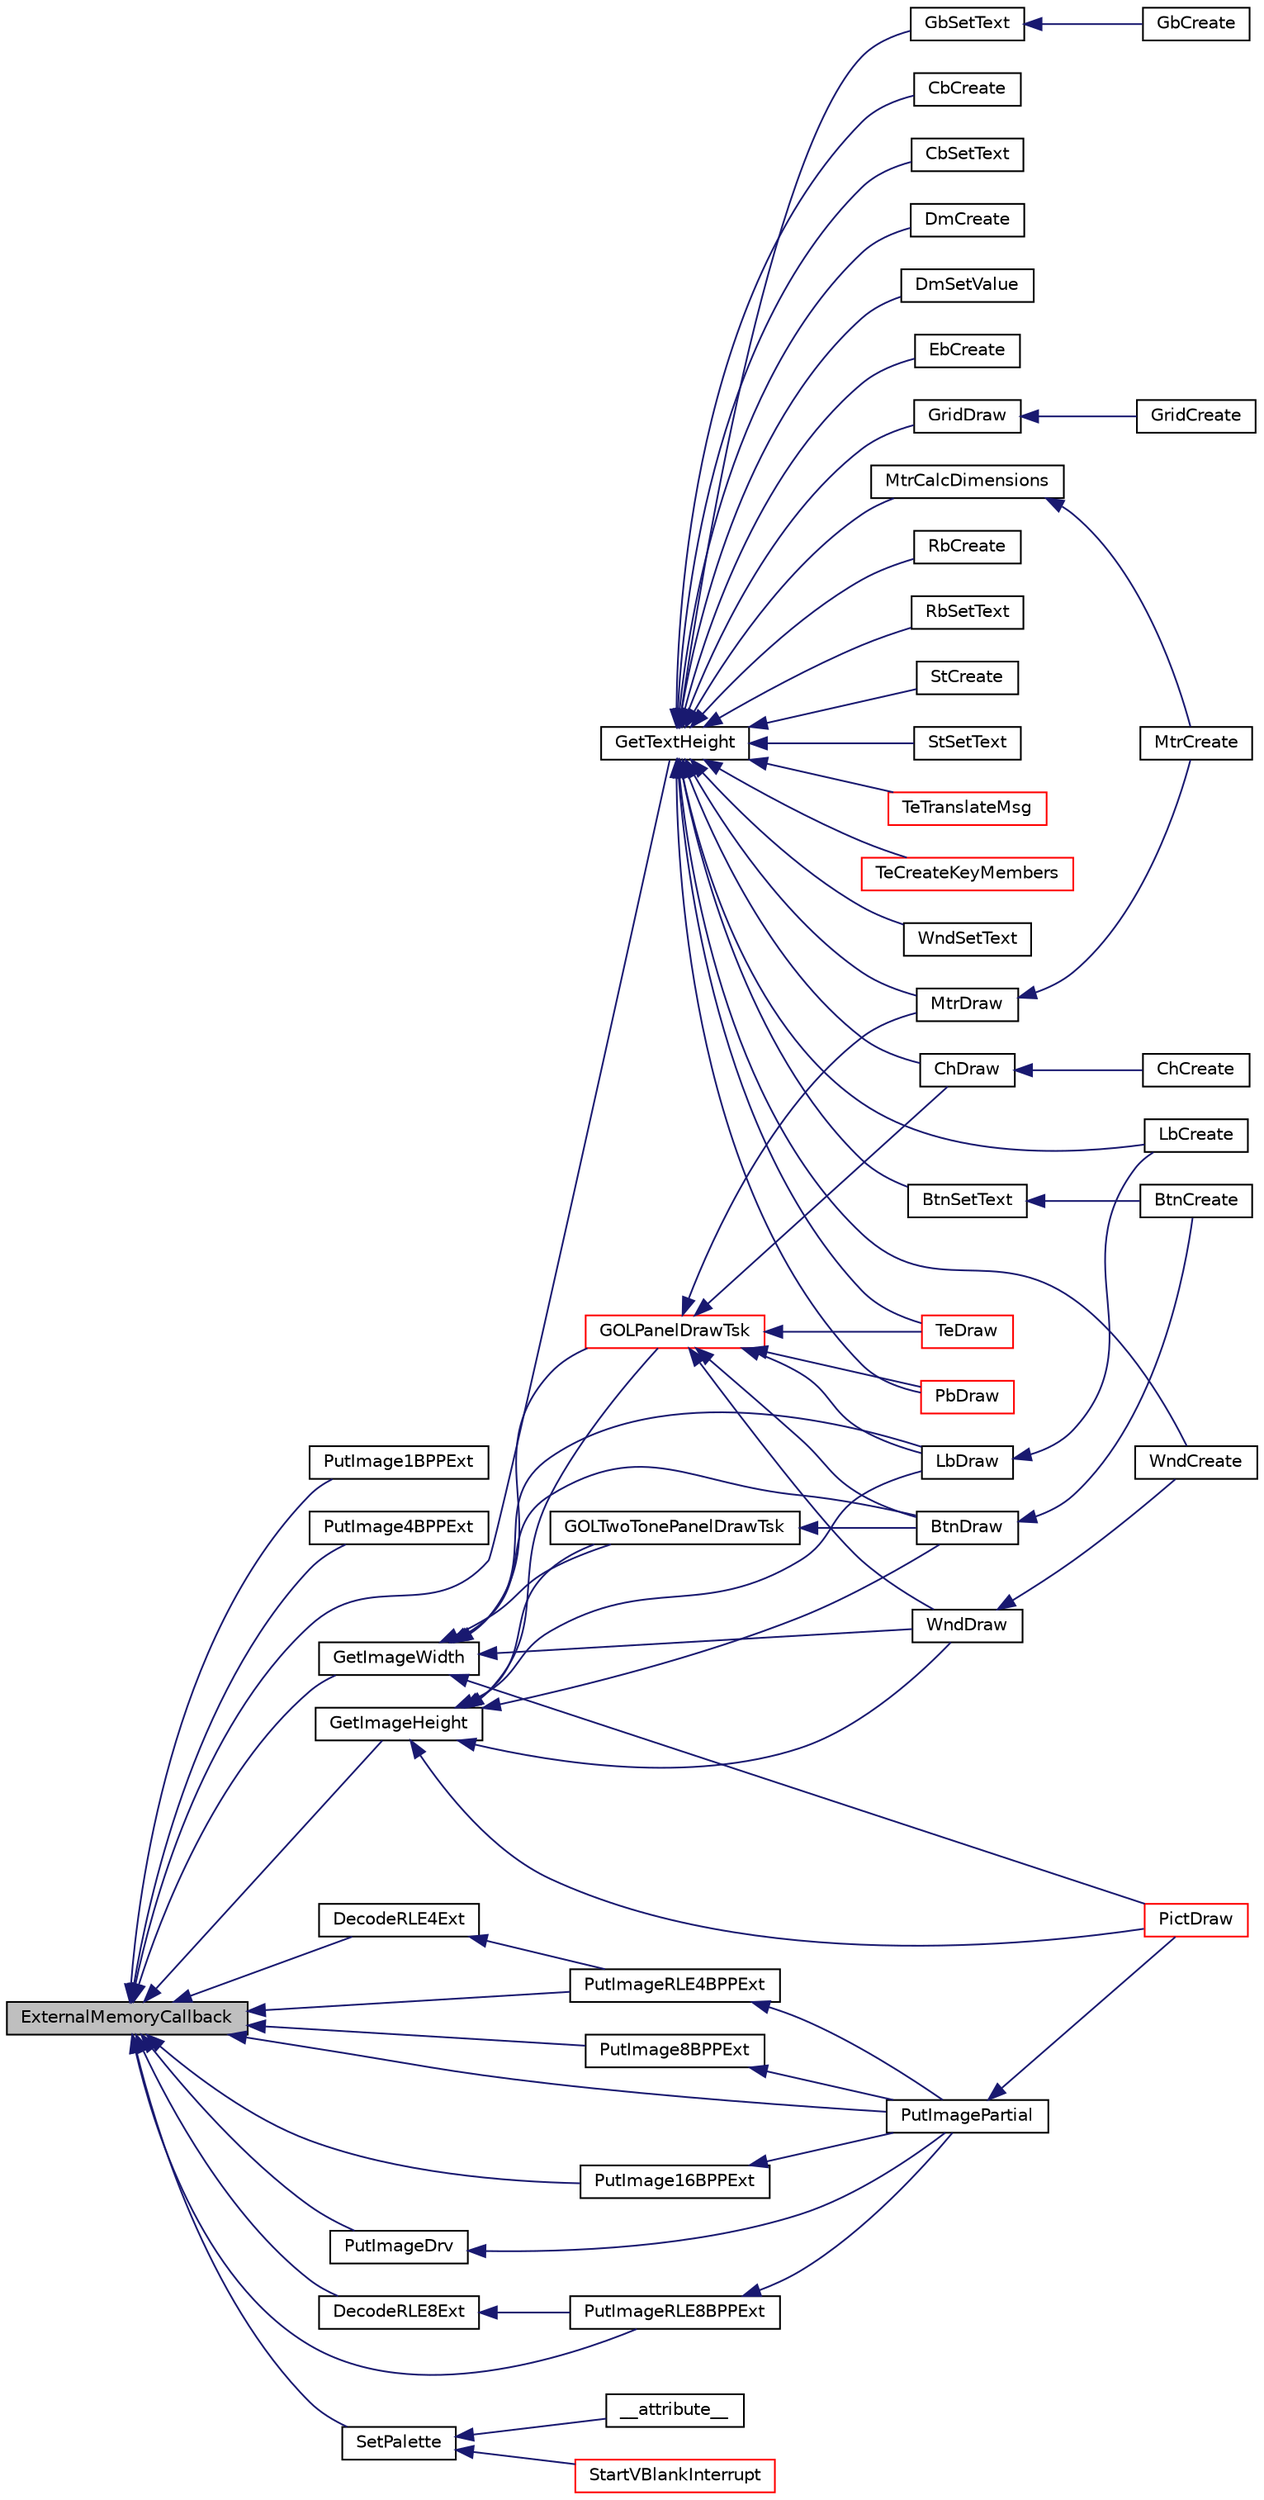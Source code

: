 digraph "ExternalMemoryCallback"
{
  edge [fontname="Helvetica",fontsize="10",labelfontname="Helvetica",labelfontsize="10"];
  node [fontname="Helvetica",fontsize="10",shape=record];
  rankdir="LR";
  Node1 [label="ExternalMemoryCallback",height=0.2,width=0.4,color="black", fillcolor="grey75", style="filled", fontcolor="black"];
  Node1 -> Node2 [dir="back",color="midnightblue",fontsize="10",style="solid",fontname="Helvetica"];
  Node2 [label="PutImage1BPPExt",height=0.2,width=0.4,color="black", fillcolor="white", style="filled",URL="$drv_t_f_t001_8c.html#a00a31b0b25ce9f7374cb3dfcc33f6131"];
  Node1 -> Node3 [dir="back",color="midnightblue",fontsize="10",style="solid",fontname="Helvetica"];
  Node3 [label="PutImage4BPPExt",height=0.2,width=0.4,color="black", fillcolor="white", style="filled",URL="$drv_t_f_t001_8c.html#add6c1ac55dfbf443f0f6bc9554dddf9a"];
  Node1 -> Node4 [dir="back",color="midnightblue",fontsize="10",style="solid",fontname="Helvetica"];
  Node4 [label="PutImage8BPPExt",height=0.2,width=0.4,color="black", fillcolor="white", style="filled",URL="$_primitive_8c.html#ae117fa53fe06fd586a1c51111fe206ff"];
  Node4 -> Node5 [dir="back",color="midnightblue",fontsize="10",style="solid",fontname="Helvetica"];
  Node5 [label="PutImagePartial",height=0.2,width=0.4,color="black", fillcolor="white", style="filled",URL="$_primitive_8h.html#a6a90a4795b51e461d8efed81a7f98874"];
  Node5 -> Node6 [dir="back",color="midnightblue",fontsize="10",style="solid",fontname="Helvetica"];
  Node6 [label="PictDraw",height=0.2,width=0.4,color="red", fillcolor="white", style="filled",URL="$_picture_8h.html#a317a09c3c5d88b43a8473d9f3cd29475"];
  Node1 -> Node7 [dir="back",color="midnightblue",fontsize="10",style="solid",fontname="Helvetica"];
  Node7 [label="PutImage16BPPExt",height=0.2,width=0.4,color="black", fillcolor="white", style="filled",URL="$_primitive_8c.html#a9de6ce1bc7e46bbee388df540fdc5235"];
  Node7 -> Node5 [dir="back",color="midnightblue",fontsize="10",style="solid",fontname="Helvetica"];
  Node1 -> Node8 [dir="back",color="midnightblue",fontsize="10",style="solid",fontname="Helvetica"];
  Node8 [label="GetTextHeight",height=0.2,width=0.4,color="black", fillcolor="white", style="filled",URL="$_primitive_8h.html#aa326de021b2580764f2260a7c446c9f8"];
  Node8 -> Node9 [dir="back",color="midnightblue",fontsize="10",style="solid",fontname="Helvetica"];
  Node9 [label="BtnSetText",height=0.2,width=0.4,color="black", fillcolor="white", style="filled",URL="$_button_8h.html#afdbbf1b0a47247233a3b053ea7a27f74"];
  Node9 -> Node10 [dir="back",color="midnightblue",fontsize="10",style="solid",fontname="Helvetica"];
  Node10 [label="BtnCreate",height=0.2,width=0.4,color="black", fillcolor="white", style="filled",URL="$_button_8h.html#a58bae4324dd2fe73c331fbcde3e997e0"];
  Node8 -> Node11 [dir="back",color="midnightblue",fontsize="10",style="solid",fontname="Helvetica"];
  Node11 [label="ChDraw",height=0.2,width=0.4,color="black", fillcolor="white", style="filled",URL="$_chart_8h.html#ae94d3144d62a125f960cc138130721bb"];
  Node11 -> Node12 [dir="back",color="midnightblue",fontsize="10",style="solid",fontname="Helvetica"];
  Node12 [label="ChCreate",height=0.2,width=0.4,color="black", fillcolor="white", style="filled",URL="$_chart_8h.html#a5acd1aa33b2b87e8c6d976c1bcdfadf9"];
  Node8 -> Node13 [dir="back",color="midnightblue",fontsize="10",style="solid",fontname="Helvetica"];
  Node13 [label="CbCreate",height=0.2,width=0.4,color="black", fillcolor="white", style="filled",URL="$_check_box_8h.html#a2c9fec16e1cac381a73d28038c7b6747"];
  Node8 -> Node14 [dir="back",color="midnightblue",fontsize="10",style="solid",fontname="Helvetica"];
  Node14 [label="CbSetText",height=0.2,width=0.4,color="black", fillcolor="white", style="filled",URL="$_check_box_8h.html#a78039fc7366f056aad8d6ebc0bdc71bb"];
  Node8 -> Node15 [dir="back",color="midnightblue",fontsize="10",style="solid",fontname="Helvetica"];
  Node15 [label="DmCreate",height=0.2,width=0.4,color="black", fillcolor="white", style="filled",URL="$_digital_meter_8h.html#a92fc022c971174401fc933ed2fc8a852"];
  Node8 -> Node16 [dir="back",color="midnightblue",fontsize="10",style="solid",fontname="Helvetica"];
  Node16 [label="DmSetValue",height=0.2,width=0.4,color="black", fillcolor="white", style="filled",URL="$_digital_meter_8h.html#a872a1d1b6b349a23aaa858b07b935706"];
  Node8 -> Node17 [dir="back",color="midnightblue",fontsize="10",style="solid",fontname="Helvetica"];
  Node17 [label="EbCreate",height=0.2,width=0.4,color="black", fillcolor="white", style="filled",URL="$_edit_box_8h.html#a3f6da3c8eb9028edaaae00dc7dbe38a5"];
  Node8 -> Node18 [dir="back",color="midnightblue",fontsize="10",style="solid",fontname="Helvetica"];
  Node18 [label="GridDraw",height=0.2,width=0.4,color="black", fillcolor="white", style="filled",URL="$_grid_8h.html#a4cf2e40a4862e15e2bb5bb96d947305d"];
  Node18 -> Node19 [dir="back",color="midnightblue",fontsize="10",style="solid",fontname="Helvetica"];
  Node19 [label="GridCreate",height=0.2,width=0.4,color="black", fillcolor="white", style="filled",URL="$_grid_8h.html#a5ad337d7eee0d24aa7f9e3969b6097f7"];
  Node8 -> Node20 [dir="back",color="midnightblue",fontsize="10",style="solid",fontname="Helvetica"];
  Node20 [label="GbSetText",height=0.2,width=0.4,color="black", fillcolor="white", style="filled",URL="$_group_box_8h.html#abd18abe57aa8656da3c3a487a2e06561"];
  Node20 -> Node21 [dir="back",color="midnightblue",fontsize="10",style="solid",fontname="Helvetica"];
  Node21 [label="GbCreate",height=0.2,width=0.4,color="black", fillcolor="white", style="filled",URL="$_group_box_8h.html#a7220ab2de823b032295d018d3de04915"];
  Node8 -> Node22 [dir="back",color="midnightblue",fontsize="10",style="solid",fontname="Helvetica"];
  Node22 [label="LbCreate",height=0.2,width=0.4,color="black", fillcolor="white", style="filled",URL="$_list_box_8h.html#a46b6f8a76f784014b5f7dbee460a6cf9"];
  Node8 -> Node23 [dir="back",color="midnightblue",fontsize="10",style="solid",fontname="Helvetica"];
  Node23 [label="MtrCalcDimensions",height=0.2,width=0.4,color="black", fillcolor="white", style="filled",URL="$_meter_8c.html#a4780cc9caf714fb5214186ad3e36dc42"];
  Node23 -> Node24 [dir="back",color="midnightblue",fontsize="10",style="solid",fontname="Helvetica"];
  Node24 [label="MtrCreate",height=0.2,width=0.4,color="black", fillcolor="white", style="filled",URL="$_meter_8h.html#ab024a60648ca28bfb3ef8180df871ca0"];
  Node8 -> Node25 [dir="back",color="midnightblue",fontsize="10",style="solid",fontname="Helvetica"];
  Node25 [label="MtrDraw",height=0.2,width=0.4,color="black", fillcolor="white", style="filled",URL="$_meter_8h.html#a8b28060425794f091c24f355326272dd"];
  Node25 -> Node24 [dir="back",color="midnightblue",fontsize="10",style="solid",fontname="Helvetica"];
  Node8 -> Node26 [dir="back",color="midnightblue",fontsize="10",style="solid",fontname="Helvetica"];
  Node26 [label="PbDraw",height=0.2,width=0.4,color="red", fillcolor="white", style="filled",URL="$_progress_bar_8h.html#a5afb6fade21d0a76246e6e38a656b5a8"];
  Node8 -> Node27 [dir="back",color="midnightblue",fontsize="10",style="solid",fontname="Helvetica"];
  Node27 [label="RbCreate",height=0.2,width=0.4,color="black", fillcolor="white", style="filled",URL="$_radio_button_8h.html#a4bed4cf89c510288f46f65e2ecb8b3eb"];
  Node8 -> Node28 [dir="back",color="midnightblue",fontsize="10",style="solid",fontname="Helvetica"];
  Node28 [label="RbSetText",height=0.2,width=0.4,color="black", fillcolor="white", style="filled",URL="$_radio_button_8h.html#a980bd750edd045e76de962c35b725afd"];
  Node8 -> Node29 [dir="back",color="midnightblue",fontsize="10",style="solid",fontname="Helvetica"];
  Node29 [label="StCreate",height=0.2,width=0.4,color="black", fillcolor="white", style="filled",URL="$_static_text_8h.html#aabec2f136ce57cfb5f19790408ac9fbc"];
  Node8 -> Node30 [dir="back",color="midnightblue",fontsize="10",style="solid",fontname="Helvetica"];
  Node30 [label="StSetText",height=0.2,width=0.4,color="black", fillcolor="white", style="filled",URL="$_static_text_8h.html#a8771bd13f980f212a8291c7651e0c236"];
  Node8 -> Node31 [dir="back",color="midnightblue",fontsize="10",style="solid",fontname="Helvetica"];
  Node31 [label="TeDraw",height=0.2,width=0.4,color="red", fillcolor="white", style="filled",URL="$_text_entry_8h.html#a8bdd75439fcce4ea923987097241c6ce"];
  Node8 -> Node32 [dir="back",color="midnightblue",fontsize="10",style="solid",fontname="Helvetica"];
  Node32 [label="TeTranslateMsg",height=0.2,width=0.4,color="red", fillcolor="white", style="filled",URL="$_text_entry_8h.html#ab2acb3da3260d2d9f04adfe666acc6bc"];
  Node8 -> Node33 [dir="back",color="midnightblue",fontsize="10",style="solid",fontname="Helvetica"];
  Node33 [label="TeCreateKeyMembers",height=0.2,width=0.4,color="red", fillcolor="white", style="filled",URL="$_text_entry_8h.html#a353d5a1a69d84d077156da6e9856380f"];
  Node8 -> Node34 [dir="back",color="midnightblue",fontsize="10",style="solid",fontname="Helvetica"];
  Node34 [label="WndCreate",height=0.2,width=0.4,color="black", fillcolor="white", style="filled",URL="$_window_8h.html#a7ec95799039f19ed96e2f62bb1ea877f"];
  Node8 -> Node35 [dir="back",color="midnightblue",fontsize="10",style="solid",fontname="Helvetica"];
  Node35 [label="WndSetText",height=0.2,width=0.4,color="black", fillcolor="white", style="filled",URL="$_window_8h.html#ace851398e9896662edacffd3f71febdd"];
  Node1 -> Node36 [dir="back",color="midnightblue",fontsize="10",style="solid",fontname="Helvetica"];
  Node36 [label="GetImageWidth",height=0.2,width=0.4,color="black", fillcolor="white", style="filled",URL="$_primitive_8h.html#a02cdff1a417b2dc66c2cec61576facb0"];
  Node36 -> Node37 [dir="back",color="midnightblue",fontsize="10",style="solid",fontname="Helvetica"];
  Node37 [label="BtnDraw",height=0.2,width=0.4,color="black", fillcolor="white", style="filled",URL="$_button_8h.html#abbe1146f1099bd0efcd920b38e48f7c0"];
  Node37 -> Node10 [dir="back",color="midnightblue",fontsize="10",style="solid",fontname="Helvetica"];
  Node36 -> Node38 [dir="back",color="midnightblue",fontsize="10",style="solid",fontname="Helvetica"];
  Node38 [label="GOLPanelDrawTsk",height=0.2,width=0.4,color="red", fillcolor="white", style="filled",URL="$_g_o_l_8h.html#a9d993f570a5a333450b08addacdfc974"];
  Node38 -> Node37 [dir="back",color="midnightblue",fontsize="10",style="solid",fontname="Helvetica"];
  Node38 -> Node11 [dir="back",color="midnightblue",fontsize="10",style="solid",fontname="Helvetica"];
  Node38 -> Node39 [dir="back",color="midnightblue",fontsize="10",style="solid",fontname="Helvetica"];
  Node39 [label="LbDraw",height=0.2,width=0.4,color="black", fillcolor="white", style="filled",URL="$_list_box_8h.html#a758bba266f1d0788d9a0c4b97b7c64da"];
  Node39 -> Node22 [dir="back",color="midnightblue",fontsize="10",style="solid",fontname="Helvetica"];
  Node38 -> Node25 [dir="back",color="midnightblue",fontsize="10",style="solid",fontname="Helvetica"];
  Node38 -> Node26 [dir="back",color="midnightblue",fontsize="10",style="solid",fontname="Helvetica"];
  Node38 -> Node31 [dir="back",color="midnightblue",fontsize="10",style="solid",fontname="Helvetica"];
  Node38 -> Node40 [dir="back",color="midnightblue",fontsize="10",style="solid",fontname="Helvetica"];
  Node40 [label="WndDraw",height=0.2,width=0.4,color="black", fillcolor="white", style="filled",URL="$_window_8h.html#a906e624492d1bad972d4b4f8fe475f6e"];
  Node40 -> Node34 [dir="back",color="midnightblue",fontsize="10",style="solid",fontname="Helvetica"];
  Node36 -> Node41 [dir="back",color="midnightblue",fontsize="10",style="solid",fontname="Helvetica"];
  Node41 [label="GOLTwoTonePanelDrawTsk",height=0.2,width=0.4,color="black", fillcolor="white", style="filled",URL="$_g_o_l_8h.html#aa7ccc95ac01cf3e2c78200e7e791cf72"];
  Node41 -> Node37 [dir="back",color="midnightblue",fontsize="10",style="solid",fontname="Helvetica"];
  Node36 -> Node39 [dir="back",color="midnightblue",fontsize="10",style="solid",fontname="Helvetica"];
  Node36 -> Node6 [dir="back",color="midnightblue",fontsize="10",style="solid",fontname="Helvetica"];
  Node36 -> Node40 [dir="back",color="midnightblue",fontsize="10",style="solid",fontname="Helvetica"];
  Node1 -> Node42 [dir="back",color="midnightblue",fontsize="10",style="solid",fontname="Helvetica"];
  Node42 [label="GetImageHeight",height=0.2,width=0.4,color="black", fillcolor="white", style="filled",URL="$_primitive_8h.html#a685204d29e3ace98b48e0d1aa390ae1e"];
  Node42 -> Node37 [dir="back",color="midnightblue",fontsize="10",style="solid",fontname="Helvetica"];
  Node42 -> Node38 [dir="back",color="midnightblue",fontsize="10",style="solid",fontname="Helvetica"];
  Node42 -> Node41 [dir="back",color="midnightblue",fontsize="10",style="solid",fontname="Helvetica"];
  Node42 -> Node39 [dir="back",color="midnightblue",fontsize="10",style="solid",fontname="Helvetica"];
  Node42 -> Node6 [dir="back",color="midnightblue",fontsize="10",style="solid",fontname="Helvetica"];
  Node42 -> Node40 [dir="back",color="midnightblue",fontsize="10",style="solid",fontname="Helvetica"];
  Node1 -> Node43 [dir="back",color="midnightblue",fontsize="10",style="solid",fontname="Helvetica"];
  Node43 [label="PutImageDrv",height=0.2,width=0.4,color="black", fillcolor="white", style="filled",URL="$_display_driver_8h.html#aee191840b313f57571ea4d097776f467"];
  Node43 -> Node5 [dir="back",color="midnightblue",fontsize="10",style="solid",fontname="Helvetica"];
  Node1 -> Node44 [dir="back",color="midnightblue",fontsize="10",style="solid",fontname="Helvetica"];
  Node44 [label="SetPalette",height=0.2,width=0.4,color="black", fillcolor="white", style="filled",URL="$_palette_8h.html#a4cd91e710974fcd3eead8f1667fee977"];
  Node44 -> Node45 [dir="back",color="midnightblue",fontsize="10",style="solid",fontname="Helvetica"];
  Node45 [label="__attribute__",height=0.2,width=0.4,color="black", fillcolor="white", style="filled",URL="$mchp_gfx_drv_8c.html#afe092795b3220f38b62c7e90763e2f30"];
  Node44 -> Node46 [dir="back",color="midnightblue",fontsize="10",style="solid",fontname="Helvetica"];
  Node46 [label="StartVBlankInterrupt",height=0.2,width=0.4,color="red", fillcolor="white", style="filled",URL="$_palette_8c.html#aafc99fb00545763188038ccb970465b8"];
  Node1 -> Node5 [dir="back",color="midnightblue",fontsize="10",style="solid",fontname="Helvetica"];
  Node1 -> Node47 [dir="back",color="midnightblue",fontsize="10",style="solid",fontname="Helvetica"];
  Node47 [label="DecodeRLE8Ext",height=0.2,width=0.4,color="black", fillcolor="white", style="filled",URL="$_primitive_8c.html#a422405083825a69dcffd13790bb016ca"];
  Node47 -> Node48 [dir="back",color="midnightblue",fontsize="10",style="solid",fontname="Helvetica"];
  Node48 [label="PutImageRLE8BPPExt",height=0.2,width=0.4,color="black", fillcolor="white", style="filled",URL="$_primitive_8c.html#a42b04fbbc86862504eabe7f61aae37c5"];
  Node48 -> Node5 [dir="back",color="midnightblue",fontsize="10",style="solid",fontname="Helvetica"];
  Node1 -> Node48 [dir="back",color="midnightblue",fontsize="10",style="solid",fontname="Helvetica"];
  Node1 -> Node49 [dir="back",color="midnightblue",fontsize="10",style="solid",fontname="Helvetica"];
  Node49 [label="DecodeRLE4Ext",height=0.2,width=0.4,color="black", fillcolor="white", style="filled",URL="$_primitive_8c.html#a6f2622af424b3584230912fb0057cd19"];
  Node49 -> Node50 [dir="back",color="midnightblue",fontsize="10",style="solid",fontname="Helvetica"];
  Node50 [label="PutImageRLE4BPPExt",height=0.2,width=0.4,color="black", fillcolor="white", style="filled",URL="$_primitive_8c.html#a7ca7a3f4f871178447c2d8f96bcec1f8"];
  Node50 -> Node5 [dir="back",color="midnightblue",fontsize="10",style="solid",fontname="Helvetica"];
  Node1 -> Node50 [dir="back",color="midnightblue",fontsize="10",style="solid",fontname="Helvetica"];
}
